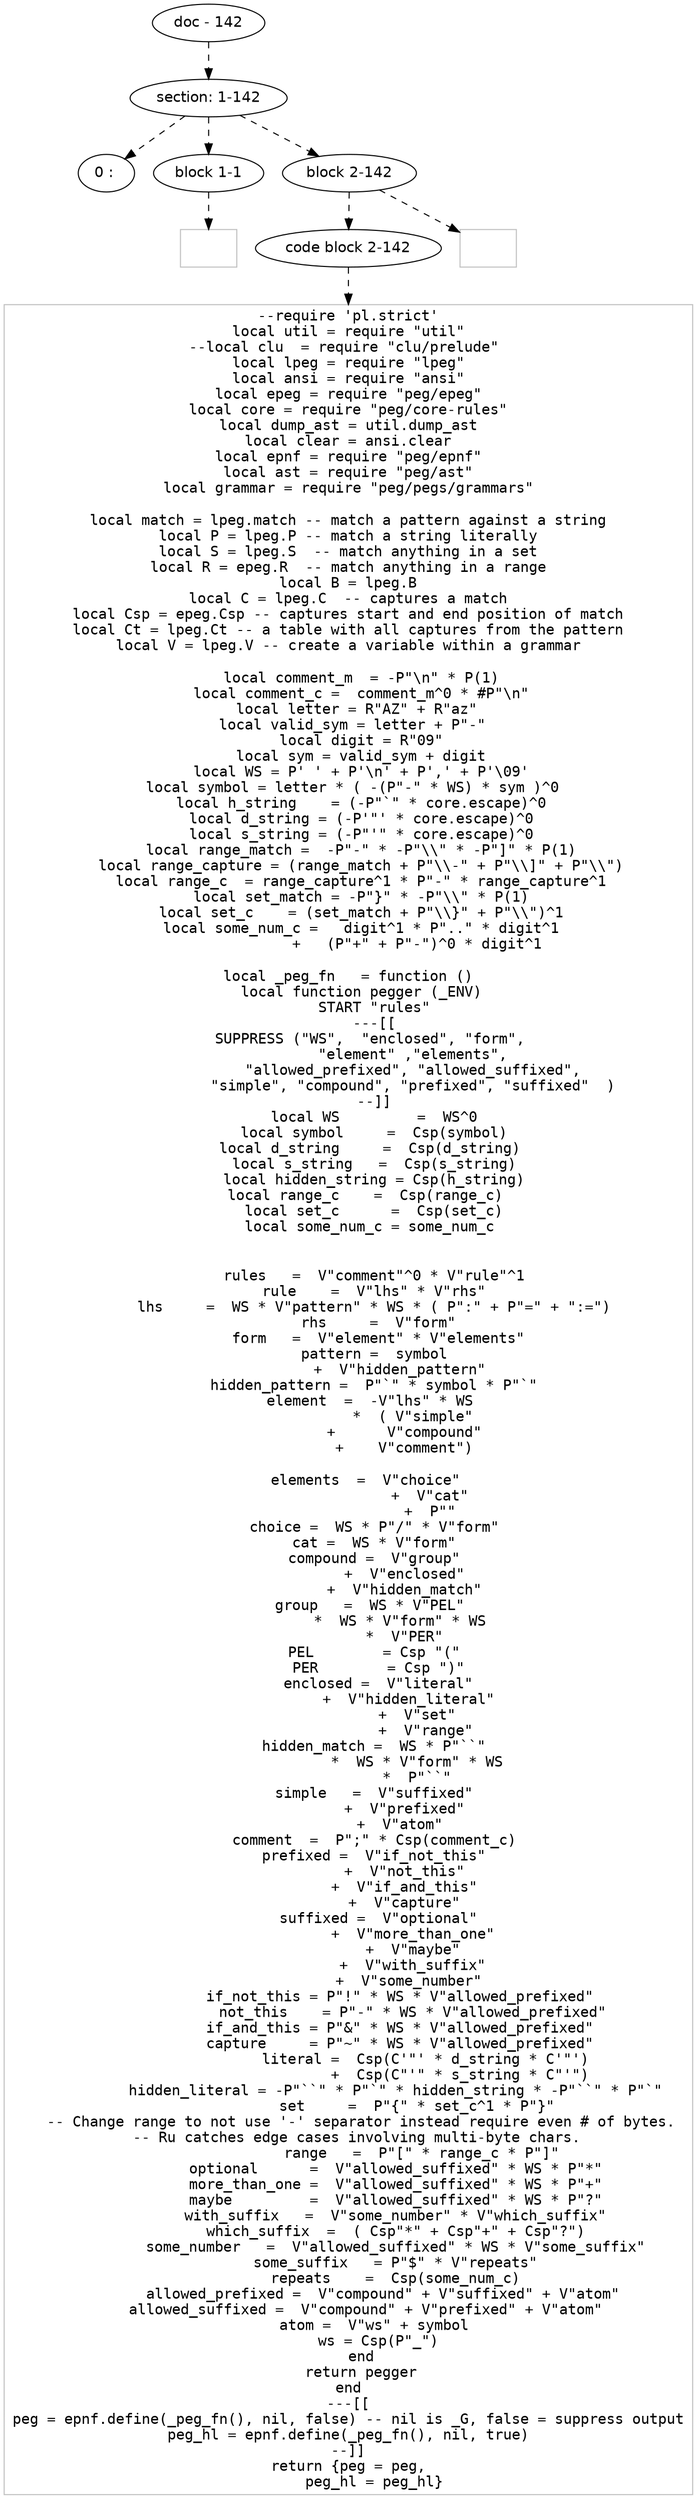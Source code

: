 digraph hierarchy {

node [fontname=Helvetica]
edge [style=dashed]

doc_0 [label="doc - 142"]


doc_0 -> { section_1}
{rank=same; section_1}

section_1 [label="section: 1-142"]


section_1 -> { header_2 block_3 block_4}
{rank=same; header_2 block_3 block_4}

header_2 [label="0 : "]

block_3 [label="block 1-1"]

block_4 [label="block 2-142"]


block_3 -> leaf_5
leaf_5  [color=Gray,shape=rectangle,fontname=Inconsolata,label=""]
block_4 -> { codeblock_6}
{rank=same; codeblock_6}

codeblock_6 [label="code block 2-142"]


codeblock_6 -> leaf_7
leaf_7  [color=Gray,shape=rectangle,fontname=Inconsolata,label="--require 'pl.strict'
local util = require \"util\"
--local clu  = require \"clu/prelude\" 
local lpeg = require \"lpeg\"
local ansi = require \"ansi\"
local epeg = require \"peg/epeg\"
local core = require \"peg/core-rules\"
local dump_ast = util.dump_ast
local clear = ansi.clear
local epnf = require \"peg/epnf\"
local ast = require \"peg/ast\"
local grammar = require \"peg/pegs/grammars\"

local match = lpeg.match -- match a pattern against a string
local P = lpeg.P -- match a string literally
local S = lpeg.S  -- match anything in a set
local R = epeg.R  -- match anything in a range
local B = lpeg.B
local C = lpeg.C  -- captures a match
local Csp = epeg.Csp -- captures start and end position of match
local Ct = lpeg.Ct -- a table with all captures from the pattern
local V = lpeg.V -- create a variable within a grammar

   local comment_m  = -P\"\\n\" * P(1)
   local comment_c =  comment_m^0 * #P\"\\n\"
   local letter = R\"AZ\" + R\"az\" 
   local valid_sym = letter + P\"-\"  
   local digit = R\"09\"
   local sym = valid_sym + digit
   local WS = P' ' + P'\\n' + P',' + P'\\09'
   local symbol = letter * ( -(P\"-\" * WS) * sym )^0  
   local h_string    = (-P\"`\" * core.escape)^0
   local d_string = (-P'\"' * core.escape)^0
   local s_string = (-P\"'\" * core.escape)^0
   local range_match =  -P\"-\" * -P\"\\\\\" * -P\"]\" * P(1)
   local range_capture = (range_match + P\"\\\\-\" + P\"\\\\]\" + P\"\\\\\")
   local range_c  = range_capture^1 * P\"-\" * range_capture^1
   local set_match = -P\"}\" * -P\"\\\\\" * P(1)
   local set_c    = (set_match + P\"\\\\}\" + P\"\\\\\")^1
   local some_num_c =   digit^1 * P\"..\" * digit^1
                +   (P\"+\" + P\"-\")^0 * digit^1

local _peg_fn   = function ()
   local function pegger (_ENV)
      START \"rules\"
      ---[[
      SUPPRESS (\"WS\",  \"enclosed\", \"form\", 
               \"element\" ,\"elements\",
               \"allowed_prefixed\", \"allowed_suffixed\",
               \"simple\", \"compound\", \"prefixed\", \"suffixed\"  )
      --]]
      local WS         =  WS^0
      local symbol     =  Csp(symbol)
      local d_string     =  Csp(d_string) 
      local s_string   =  Csp(s_string)
      local hidden_string = Csp(h_string)
      local range_c    =  Csp(range_c)  
      local set_c      =  Csp(set_c)
      local some_num_c = some_num_c 


      rules   =  V\"comment\"^0 * V\"rule\"^1
      rule    =  V\"lhs\" * V\"rhs\"
      lhs     =  WS * V\"pattern\" * WS * ( P\":\" + P\"=\" + \":=\")
       rhs     =  V\"form\"
       form   =  V\"element\" * V\"elements\"
      pattern =  symbol
            +  V\"hidden_pattern\"
      hidden_pattern =  P\"`\" * symbol * P\"`\"
      element  =  -V\"lhs\" * WS 
               *  ( V\"simple\"
             +      V\"compound\"
             +    V\"comment\")

      elements  =  V\"choice\"  
                   +  V\"cat\"
                   +  P\"\"
      choice =  WS * P\"/\" * V\"form\"
      cat =  WS * V\"form\"
      compound =  V\"group\"
             +  V\"enclosed\"
             +  V\"hidden_match\"
      group   =  WS * V\"PEL\" 
             *  WS * V\"form\" * WS 
             *  V\"PER\"
      PEL        = Csp \"(\"
       PER        = Csp \")\"
       enclosed =  V\"literal\"
              +  V\"hidden_literal\"
                +  V\"set\"
                  +  V\"range\"
      hidden_match =  WS * P\"``\"
                *  WS * V\"form\" * WS
                *  P\"``\"
      simple   =  V\"suffixed\"
             +  V\"prefixed\"
             +  V\"atom\" 
      comment  =  P\";\" * Csp(comment_c)
      prefixed =  V\"if_not_this\"
             +  V\"not_this\"
             +  V\"if_and_this\"
             +  V\"capture\"
       suffixed =  V\"optional\"
               +  V\"more_than_one\"
               +  V\"maybe\"
               +  V\"with_suffix\"
              +  V\"some_number\"
            if_not_this = P\"!\" * WS * V\"allowed_prefixed\"
               not_this    = P\"-\" * WS * V\"allowed_prefixed\"
            if_and_this = P\"&\" * WS * V\"allowed_prefixed\"
            capture     = P\"~\" * WS * V\"allowed_prefixed\"
                  literal =  Csp(C'\"' * d_string * C'\"')
                          +  Csp(C\"'\" * s_string * C\"'\")
           hidden_literal = -P\"``\" * P\"`\" * hidden_string * -P\"``\" * P\"`\"
                  set     =  P\"{\" * set_c^1 * P\"}\"  
   -- Change range to not use '-' separator instead require even # of bytes.
   -- Ru catches edge cases involving multi-byte chars. 
                  range   =  P\"[\" * range_c * P\"]\" 
           optional      =  V\"allowed_suffixed\" * WS * P\"*\"
           more_than_one =  V\"allowed_suffixed\" * WS * P\"+\"
           maybe         =  V\"allowed_suffixed\" * WS * P\"?\"
           with_suffix   =  V\"some_number\" * V\"which_suffix\"
           which_suffix  =  ( Csp\"*\" + Csp\"+\" + Csp\"?\")
           some_number   =  V\"allowed_suffixed\" * WS * V\"some_suffix\"
           some_suffix   = P\"$\" * V\"repeats\"
           repeats    =  Csp(some_num_c)
        allowed_prefixed =  V\"compound\" + V\"suffixed\" + V\"atom\"
        allowed_suffixed =  V\"compound\" + V\"prefixed\" + V\"atom\"    
       atom =  V\"ws\" + symbol 
       ws = Csp(P\"_\")
   end
   return pegger
end
---[[
peg = epnf.define(_peg_fn(), nil, false) -- nil is _G, false = suppress output
peg_hl = epnf.define(_peg_fn(), nil, true)
--]]
return {peg = peg,
      peg_hl = peg_hl}"]
block_4 -> leaf_8
leaf_8  [color=Gray,shape=rectangle,fontname=Inconsolata,label=""]

}
